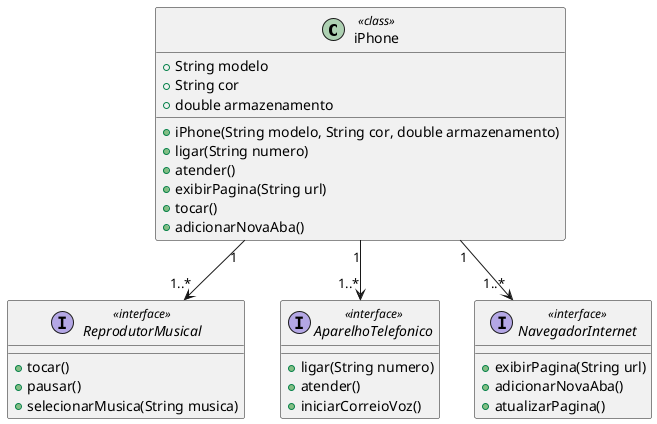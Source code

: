@startuml
'https://plantuml.com/class-diagram

class iPhone <<class>> {
    +String modelo
    +String cor
    +double armazenamento
    +iPhone(String modelo, String cor, double armazenamento)
    +ligar(String numero)
    +atender()
    +exibirPagina(String url)
    +tocar()
    +adicionarNovaAba()
}

interface ReprodutorMusical <<interface>> {
    +tocar()
    +pausar()
    +selecionarMusica(String musica)
}

interface AparelhoTelefonico <<interface>> {
    +ligar(String numero)
    +atender()
    +iniciarCorreioVoz()
}

interface NavegadorInternet <<interface>> {
    +exibirPagina(String url)
    +adicionarNovaAba()
    +atualizarPagina()
}

iPhone "1" --> "1..*" ReprodutorMusical
iPhone "1" --> "1..*" AparelhoTelefonico
iPhone "1" --> "1..*" NavegadorInternet

@enduml